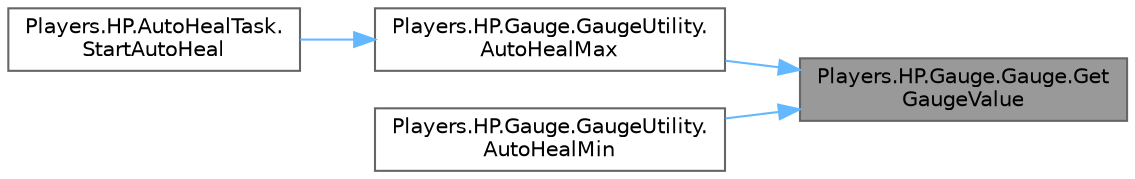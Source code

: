 digraph "Players.HP.Gauge.Gauge.GetGaugeValue"
{
 // LATEX_PDF_SIZE
  bgcolor="transparent";
  edge [fontname=Helvetica,fontsize=10,labelfontname=Helvetica,labelfontsize=10];
  node [fontname=Helvetica,fontsize=10,shape=box,height=0.2,width=0.4];
  rankdir="RL";
  Node1 [id="Node000001",label="Players.HP.Gauge.Gauge.Get\lGaugeValue",height=0.2,width=0.4,color="gray40", fillcolor="grey60", style="filled", fontcolor="black",tooltip="ゲージの値を返す"];
  Node1 -> Node2 [id="edge1_Node000001_Node000002",dir="back",color="steelblue1",style="solid",tooltip=" "];
  Node2 [id="Node000002",label="Players.HP.Gauge.GaugeUtility.\lAutoHealMax",height=0.2,width=0.4,color="grey40", fillcolor="white", style="filled",URL="$classPlayers_1_1HP_1_1Gauge_1_1GaugeUtility.html#a316ec6447518e0adc174e060aeab3f83",tooltip=" "];
  Node2 -> Node3 [id="edge2_Node000002_Node000003",dir="back",color="steelblue1",style="solid",tooltip=" "];
  Node3 [id="Node000003",label="Players.HP.AutoHealTask.\lStartAutoHeal",height=0.2,width=0.4,color="grey40", fillcolor="white", style="filled",URL="$classPlayers_1_1HP_1_1AutoHealTask.html#ac4e1476566f65fc2f28475bf24912127",tooltip=" "];
  Node1 -> Node4 [id="edge3_Node000001_Node000004",dir="back",color="steelblue1",style="solid",tooltip=" "];
  Node4 [id="Node000004",label="Players.HP.Gauge.GaugeUtility.\lAutoHealMin",height=0.2,width=0.4,color="grey40", fillcolor="white", style="filled",URL="$classPlayers_1_1HP_1_1Gauge_1_1GaugeUtility.html#aa18c6564f8bcf87a68b4b6c25492d74a",tooltip=" "];
}

